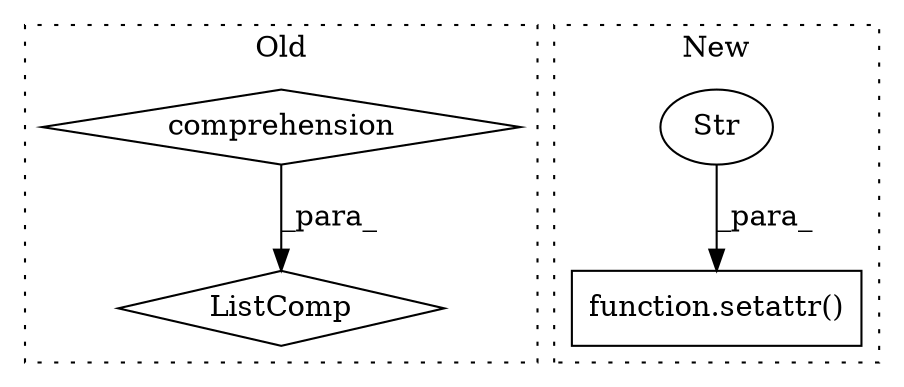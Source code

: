 digraph G {
subgraph cluster0 {
1 [label="ListComp" a="106" s="2043" l="20" shape="diamond"];
3 [label="comprehension" a="45" s="2046" l="3" shape="diamond"];
label = "Old";
style="dotted";
}
subgraph cluster1 {
2 [label="function.setattr()" a="75" s="2039,2079" l="8,1" shape="box"];
4 [label="Str" a="66" s="2050" l="12" shape="ellipse"];
label = "New";
style="dotted";
}
3 -> 1 [label="_para_"];
4 -> 2 [label="_para_"];
}